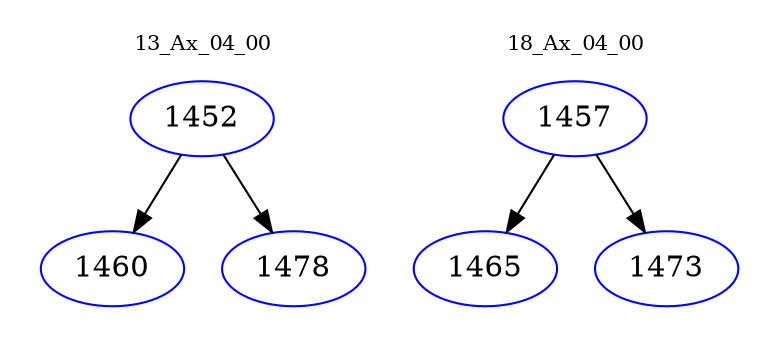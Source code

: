 digraph{
subgraph cluster_0 {
color = white
label = "13_Ax_04_00";
fontsize=10;
T0_1452 [label="1452", color="blue"]
T0_1452 -> T0_1460 [color="black"]
T0_1460 [label="1460", color="blue"]
T0_1452 -> T0_1478 [color="black"]
T0_1478 [label="1478", color="blue"]
}
subgraph cluster_1 {
color = white
label = "18_Ax_04_00";
fontsize=10;
T1_1457 [label="1457", color="blue"]
T1_1457 -> T1_1465 [color="black"]
T1_1465 [label="1465", color="blue"]
T1_1457 -> T1_1473 [color="black"]
T1_1473 [label="1473", color="blue"]
}
}

